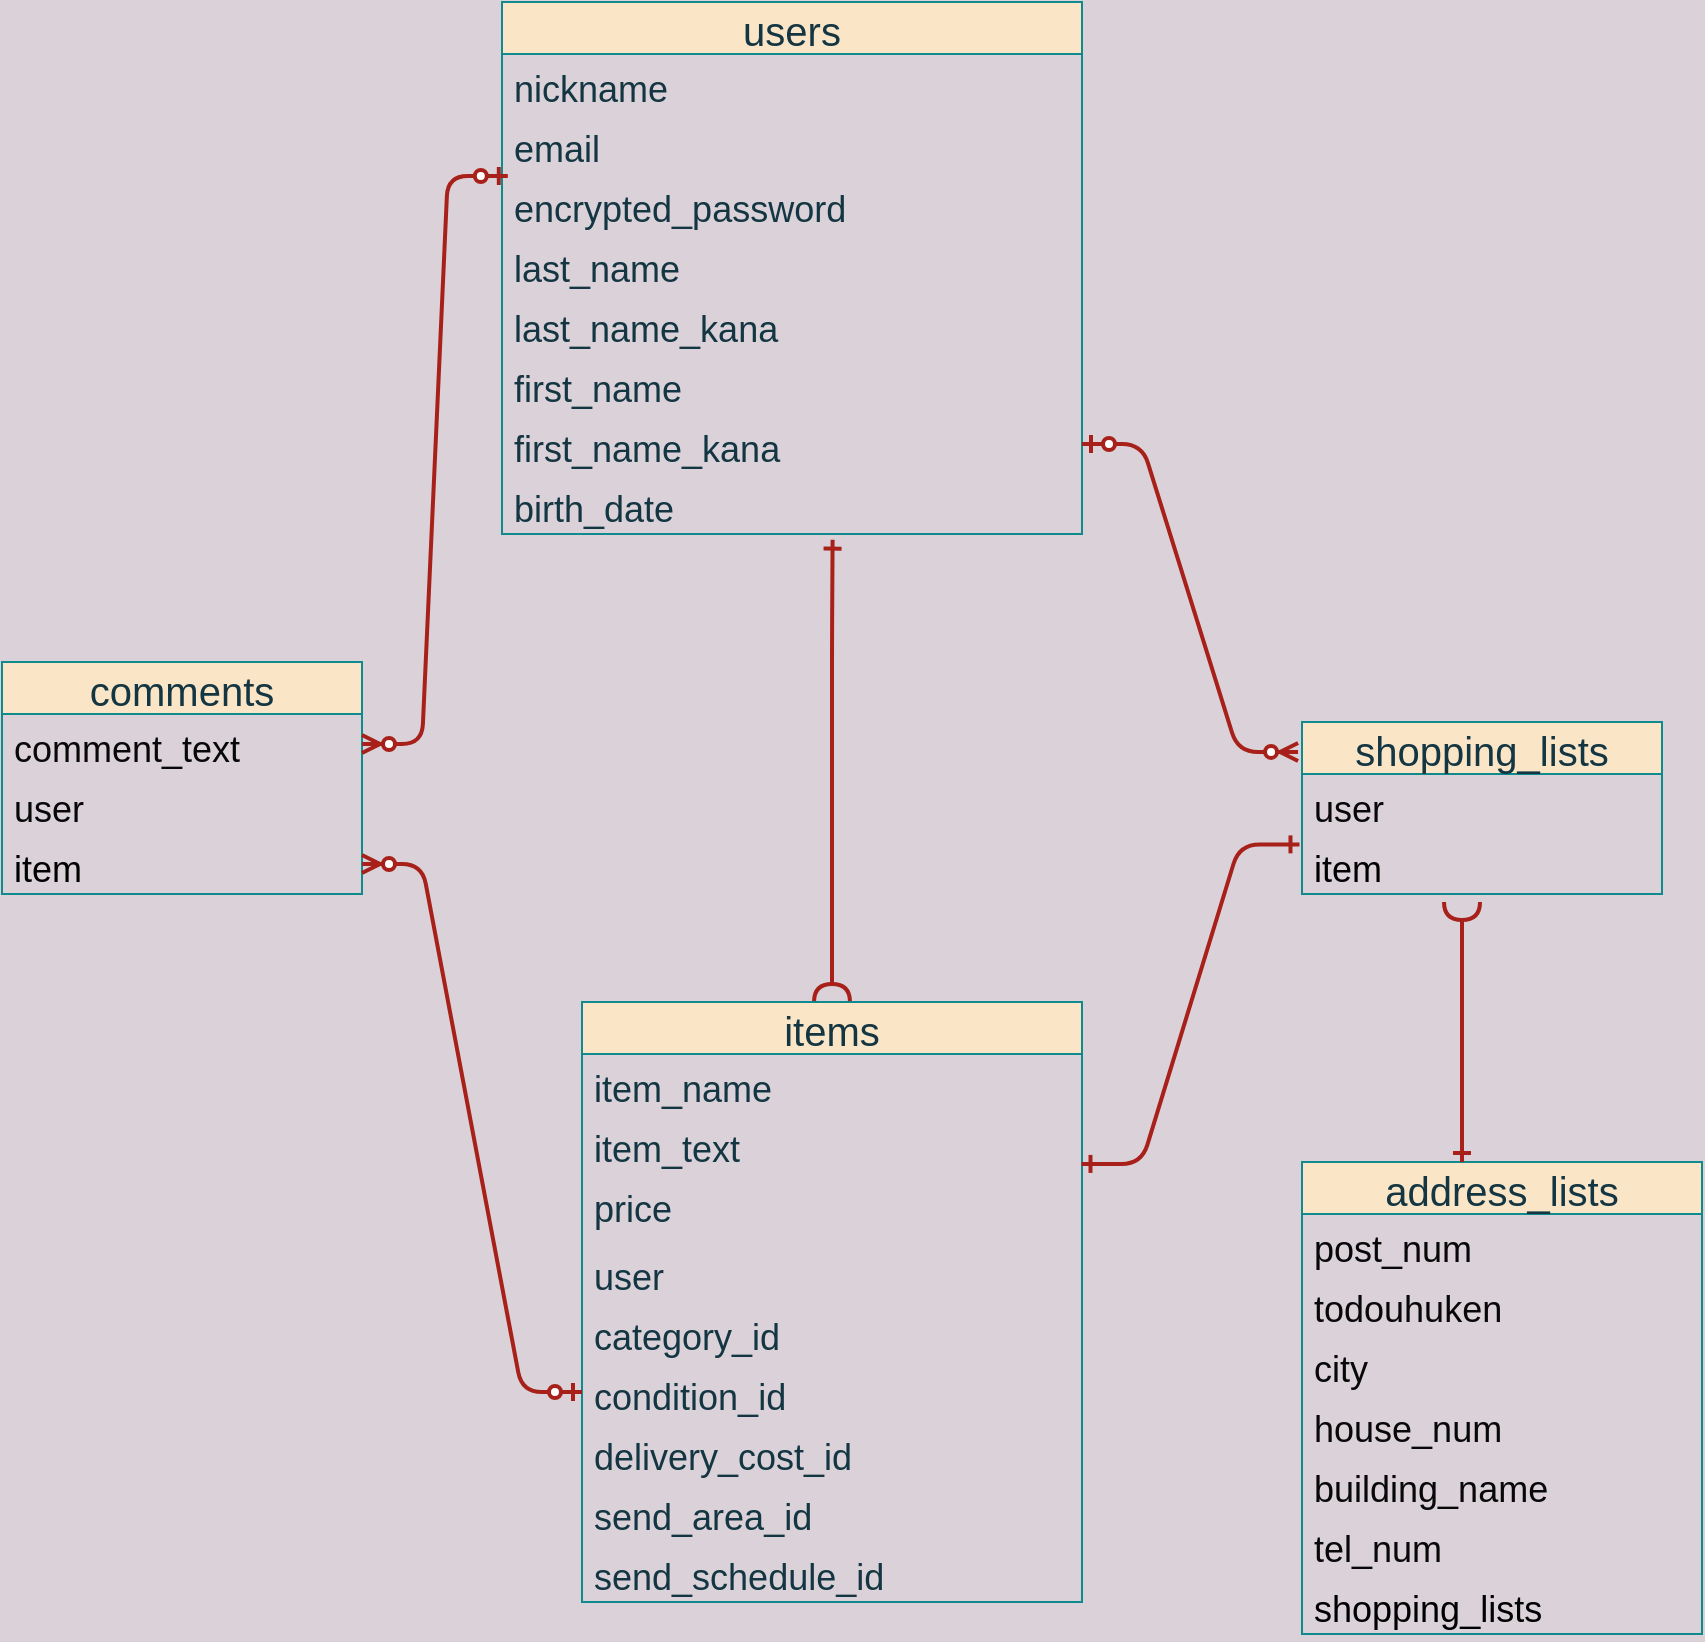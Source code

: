 <mxfile>
    <diagram id="GMLkdQR2ihGg5JDjmNVC" name="ページ1">
        <mxGraphModel dx="238" dy="800" grid="1" gridSize="10" guides="1" tooltips="1" connect="1" arrows="1" fold="1" page="1" pageScale="1" pageWidth="827" pageHeight="1169" background="#DAD2D8" math="0" shadow="0">
            <root>
                <mxCell id="0"/>
                <mxCell id="1" parent="0"/>
                <mxCell id="2" value="users" style="swimlane;fontStyle=0;childLayout=stackLayout;horizontal=1;startSize=26;horizontalStack=0;resizeParent=1;resizeParentMax=0;resizeLast=0;collapsible=1;marginBottom=0;align=center;fontSize=20;fillColor=#FAE5C7;strokeColor=#0F8B8D;fontColor=#143642;" vertex="1" parent="1">
                    <mxGeometry x="320" y="30" width="290" height="266" as="geometry"/>
                </mxCell>
                <mxCell id="3" value="nickname    &#10;" style="text;strokeColor=none;fillColor=none;spacingLeft=4;spacingRight=4;overflow=hidden;rotatable=0;points=[[0,0.5],[1,0.5]];portConstraint=eastwest;fontSize=18;fontColor=#143642;" vertex="1" parent="2">
                    <mxGeometry y="26" width="290" height="30" as="geometry"/>
                </mxCell>
                <mxCell id="72" value="email" style="text;strokeColor=none;fillColor=none;spacingLeft=4;spacingRight=4;overflow=hidden;rotatable=0;points=[[0,0.5],[1,0.5]];portConstraint=eastwest;fontSize=18;fontColor=#143642;" vertex="1" parent="2">
                    <mxGeometry y="56" width="290" height="30" as="geometry"/>
                </mxCell>
                <mxCell id="70" value="encrypted_password" style="text;strokeColor=none;fillColor=none;spacingLeft=4;spacingRight=4;overflow=hidden;rotatable=0;points=[[0,0.5],[1,0.5]];portConstraint=eastwest;fontSize=18;fontColor=#143642;" vertex="1" parent="2">
                    <mxGeometry y="86" width="290" height="30" as="geometry"/>
                </mxCell>
                <mxCell id="69" value="last_name" style="text;strokeColor=none;fillColor=none;spacingLeft=4;spacingRight=4;overflow=hidden;rotatable=0;points=[[0,0.5],[1,0.5]];portConstraint=eastwest;fontSize=18;fontColor=#143642;" vertex="1" parent="2">
                    <mxGeometry y="116" width="290" height="30" as="geometry"/>
                </mxCell>
                <mxCell id="68" value="last_name_kana " style="text;strokeColor=none;fillColor=none;spacingLeft=4;spacingRight=4;overflow=hidden;rotatable=0;points=[[0,0.5],[1,0.5]];portConstraint=eastwest;fontSize=18;fontColor=#143642;" vertex="1" parent="2">
                    <mxGeometry y="146" width="290" height="30" as="geometry"/>
                </mxCell>
                <mxCell id="67" value="first_name" style="text;strokeColor=none;fillColor=none;spacingLeft=4;spacingRight=4;overflow=hidden;rotatable=0;points=[[0,0.5],[1,0.5]];portConstraint=eastwest;fontSize=18;fontColor=#143642;" vertex="1" parent="2">
                    <mxGeometry y="176" width="290" height="30" as="geometry"/>
                </mxCell>
                <mxCell id="4" value="first_name_kana" style="text;strokeColor=none;fillColor=none;spacingLeft=4;spacingRight=4;overflow=hidden;rotatable=0;points=[[0,0.5],[1,0.5]];portConstraint=eastwest;fontSize=18;fontColor=#143642;" vertex="1" parent="2">
                    <mxGeometry y="206" width="290" height="30" as="geometry"/>
                </mxCell>
                <mxCell id="66" value="birth_date" style="text;strokeColor=none;fillColor=none;spacingLeft=4;spacingRight=4;overflow=hidden;rotatable=0;points=[[0,0.5],[1,0.5]];portConstraint=eastwest;fontSize=18;fontColor=#143642;" vertex="1" parent="2">
                    <mxGeometry y="236" width="290" height="30" as="geometry"/>
                </mxCell>
                <mxCell id="56" style="edgeStyle=orthogonalEdgeStyle;curved=0;rounded=1;sketch=0;orthogonalLoop=1;jettySize=auto;html=1;exitX=0.5;exitY=0;exitDx=0;exitDy=0;fontSize=18;fontColor=#000000;startArrow=halfCircle;startFill=0;endArrow=ERone;endFill=0;strokeColor=#A8201A;strokeWidth=2;fillColor=#FAE5C7;entryX=0.57;entryY=1.094;entryDx=0;entryDy=0;entryPerimeter=0;" edge="1" parent="1" source="6" target="66">
                    <mxGeometry relative="1" as="geometry">
                        <mxPoint x="485.01" y="328.01" as="targetPoint"/>
                        <Array as="points">
                            <mxPoint x="485" y="350"/>
                            <mxPoint x="485" y="350"/>
                        </Array>
                    </mxGeometry>
                </mxCell>
                <mxCell id="6" value="items" style="swimlane;fontStyle=0;childLayout=stackLayout;horizontal=1;startSize=26;horizontalStack=0;resizeParent=1;resizeParentMax=0;resizeLast=0;collapsible=1;marginBottom=0;align=center;fontSize=20;fillColor=#FAE5C7;strokeColor=#0F8B8D;fontColor=#143642;" vertex="1" parent="1">
                    <mxGeometry x="360" y="530" width="250" height="300" as="geometry"/>
                </mxCell>
                <mxCell id="7" value="item_name" style="text;strokeColor=none;fillColor=none;spacingLeft=4;spacingRight=4;overflow=hidden;rotatable=0;points=[[0,0.5],[1,0.5]];portConstraint=eastwest;fontSize=18;fontColor=#143642;" vertex="1" parent="6">
                    <mxGeometry y="26" width="250" height="30" as="geometry"/>
                </mxCell>
                <mxCell id="8" value="item_text" style="text;strokeColor=none;fillColor=none;spacingLeft=4;spacingRight=4;overflow=hidden;rotatable=0;points=[[0,0.5],[1,0.5]];portConstraint=eastwest;fontSize=18;fontColor=#143642;" vertex="1" parent="6">
                    <mxGeometry y="56" width="250" height="30" as="geometry"/>
                </mxCell>
                <mxCell id="9" value="price" style="text;strokeColor=none;fillColor=none;spacingLeft=4;spacingRight=4;overflow=hidden;rotatable=0;points=[[0,0.5],[1,0.5]];portConstraint=eastwest;fontSize=18;fontColor=#143642;" vertex="1" parent="6">
                    <mxGeometry y="86" width="250" height="34" as="geometry"/>
                </mxCell>
                <mxCell id="13" value="user" style="text;strokeColor=none;fillColor=none;spacingLeft=4;spacingRight=4;overflow=hidden;rotatable=0;points=[[0,0.5],[1,0.5]];portConstraint=eastwest;fontSize=18;fontColor=#143642;" vertex="1" parent="6">
                    <mxGeometry y="120" width="250" height="30" as="geometry"/>
                </mxCell>
                <mxCell id="12" value="category_id" style="text;strokeColor=none;fillColor=none;spacingLeft=4;spacingRight=4;overflow=hidden;rotatable=0;points=[[0,0.5],[1,0.5]];portConstraint=eastwest;fontSize=18;fontColor=#143642;" vertex="1" parent="6">
                    <mxGeometry y="150" width="250" height="30" as="geometry"/>
                </mxCell>
                <mxCell id="14" value="condition_id " style="text;strokeColor=none;fillColor=none;spacingLeft=4;spacingRight=4;overflow=hidden;rotatable=0;points=[[0,0.5],[1,0.5]];portConstraint=eastwest;fontSize=18;fontColor=#143642;" vertex="1" parent="6">
                    <mxGeometry y="180" width="250" height="30" as="geometry"/>
                </mxCell>
                <mxCell id="15" value="delivery_cost_id " style="text;strokeColor=none;fillColor=none;spacingLeft=4;spacingRight=4;overflow=hidden;rotatable=0;points=[[0,0.5],[1,0.5]];portConstraint=eastwest;fontSize=18;fontColor=#143642;" vertex="1" parent="6">
                    <mxGeometry y="210" width="250" height="30" as="geometry"/>
                </mxCell>
                <mxCell id="88" value="send_area_id " style="text;strokeColor=none;fillColor=none;spacingLeft=4;spacingRight=4;overflow=hidden;rotatable=0;points=[[0,0.5],[1,0.5]];portConstraint=eastwest;fontSize=18;fontColor=#143642;" vertex="1" parent="6">
                    <mxGeometry y="240" width="250" height="30" as="geometry"/>
                </mxCell>
                <mxCell id="18" value="send_schedule_id" style="text;strokeColor=none;fillColor=none;spacingLeft=4;spacingRight=4;overflow=hidden;rotatable=0;points=[[0,0.5],[1,0.5]];portConstraint=eastwest;fontSize=18;fontColor=#143642;" vertex="1" parent="6">
                    <mxGeometry y="270" width="250" height="30" as="geometry"/>
                </mxCell>
                <mxCell id="21" value="shopping_lists" style="swimlane;fontStyle=0;childLayout=stackLayout;horizontal=1;startSize=26;horizontalStack=0;resizeParent=1;resizeParentMax=0;resizeLast=0;collapsible=1;marginBottom=0;align=center;fontSize=20;rounded=0;sketch=0;fontColor=#143642;strokeColor=#0F8B8D;fillColor=#FAE5C7;" vertex="1" parent="1">
                    <mxGeometry x="720" y="390" width="180" height="86" as="geometry"/>
                </mxCell>
                <mxCell id="22" value="user" style="text;strokeColor=none;fillColor=none;spacingLeft=4;spacingRight=4;overflow=hidden;rotatable=0;points=[[0,0.5],[1,0.5]];portConstraint=eastwest;fontSize=18;fontColor=#080808;" vertex="1" parent="21">
                    <mxGeometry y="26" width="180" height="30" as="geometry"/>
                </mxCell>
                <mxCell id="24" value="item" style="text;strokeColor=none;fillColor=none;spacingLeft=4;spacingRight=4;overflow=hidden;rotatable=0;points=[[0,0.5],[1,0.5]];portConstraint=eastwest;fontSize=18;fontColor=#000000;" vertex="1" parent="21">
                    <mxGeometry y="56" width="180" height="30" as="geometry"/>
                </mxCell>
                <mxCell id="25" value="address_lists" style="swimlane;fontStyle=0;childLayout=stackLayout;horizontal=1;startSize=26;horizontalStack=0;resizeParent=1;resizeParentMax=0;resizeLast=0;collapsible=1;marginBottom=0;align=center;fontSize=20;rounded=0;sketch=0;fontColor=#143642;strokeColor=#0F8B8D;fillColor=#FAE5C7;" vertex="1" parent="1">
                    <mxGeometry x="720" y="610" width="200" height="236" as="geometry"/>
                </mxCell>
                <mxCell id="26" value="post_num" style="text;strokeColor=none;fillColor=none;spacingLeft=4;spacingRight=4;overflow=hidden;rotatable=0;points=[[0,0.5],[1,0.5]];portConstraint=eastwest;fontSize=18;fontColor=#080808;" vertex="1" parent="25">
                    <mxGeometry y="26" width="200" height="30" as="geometry"/>
                </mxCell>
                <mxCell id="92" value="todouhuken" style="text;strokeColor=none;fillColor=none;spacingLeft=4;spacingRight=4;overflow=hidden;rotatable=0;points=[[0,0.5],[1,0.5]];portConstraint=eastwest;fontSize=18;fontColor=#080808;" vertex="1" parent="25">
                    <mxGeometry y="56" width="200" height="30" as="geometry"/>
                </mxCell>
                <mxCell id="93" value="city" style="text;strokeColor=none;fillColor=none;spacingLeft=4;spacingRight=4;overflow=hidden;rotatable=0;points=[[0,0.5],[1,0.5]];portConstraint=eastwest;fontSize=18;fontColor=#080808;" vertex="1" parent="25">
                    <mxGeometry y="86" width="200" height="30" as="geometry"/>
                </mxCell>
                <mxCell id="94" value="house_num" style="text;strokeColor=none;fillColor=none;spacingLeft=4;spacingRight=4;overflow=hidden;rotatable=0;points=[[0,0.5],[1,0.5]];portConstraint=eastwest;fontSize=18;fontColor=#080808;" vertex="1" parent="25">
                    <mxGeometry y="116" width="200" height="30" as="geometry"/>
                </mxCell>
                <mxCell id="95" value="building_name" style="text;strokeColor=none;fillColor=none;spacingLeft=4;spacingRight=4;overflow=hidden;rotatable=0;points=[[0,0.5],[1,0.5]];portConstraint=eastwest;fontSize=18;fontColor=#080808;" vertex="1" parent="25">
                    <mxGeometry y="146" width="200" height="30" as="geometry"/>
                </mxCell>
                <mxCell id="96" value="tel_num" style="text;strokeColor=none;fillColor=none;spacingLeft=4;spacingRight=4;overflow=hidden;rotatable=0;points=[[0,0.5],[1,0.5]];portConstraint=eastwest;fontSize=18;fontColor=#080808;" vertex="1" parent="25">
                    <mxGeometry y="176" width="200" height="30" as="geometry"/>
                </mxCell>
                <mxCell id="27" value="shopping_lists" style="text;strokeColor=none;fillColor=none;spacingLeft=4;spacingRight=4;overflow=hidden;rotatable=0;points=[[0,0.5],[1,0.5]];portConstraint=eastwest;fontSize=18;fontColor=#000000;" vertex="1" parent="25">
                    <mxGeometry y="206" width="200" height="30" as="geometry"/>
                </mxCell>
                <mxCell id="59" value="" style="edgeStyle=entityRelationEdgeStyle;fontSize=12;html=1;endArrow=ERzeroToMany;startArrow=ERzeroToOne;fontColor=#000000;strokeColor=#A8201A;strokeWidth=2;fillColor=#FAE5C7;exitX=1;exitY=0.5;exitDx=0;exitDy=0;entryX=-0.011;entryY=0.174;entryDx=0;entryDy=0;entryPerimeter=0;" edge="1" parent="1" source="4" target="21">
                    <mxGeometry width="100" height="100" relative="1" as="geometry">
                        <mxPoint x="360" y="410" as="sourcePoint"/>
                        <mxPoint x="460" y="310" as="targetPoint"/>
                    </mxGeometry>
                </mxCell>
                <mxCell id="60" value="" style="edgeStyle=entityRelationEdgeStyle;fontSize=12;html=1;endArrow=ERone;startArrow=ERone;fontColor=#000000;strokeColor=#A8201A;strokeWidth=2;fillColor=#FAE5C7;exitX=0.999;exitY=0.832;exitDx=0;exitDy=0;exitPerimeter=0;endFill=0;startFill=0;entryX=-0.007;entryY=0.173;entryDx=0;entryDy=0;entryPerimeter=0;" edge="1" parent="1" source="8" target="24">
                    <mxGeometry width="100" height="100" relative="1" as="geometry">
                        <mxPoint x="293" y="331" as="sourcePoint"/>
                        <mxPoint x="350" y="331" as="targetPoint"/>
                    </mxGeometry>
                </mxCell>
                <mxCell id="79" value="comments" style="swimlane;fontStyle=0;childLayout=stackLayout;horizontal=1;startSize=26;horizontalStack=0;resizeParent=1;resizeParentMax=0;resizeLast=0;collapsible=1;marginBottom=0;align=center;fontSize=20;rounded=0;sketch=0;fontColor=#143642;strokeColor=#0F8B8D;fillColor=#FAE5C7;" vertex="1" parent="1">
                    <mxGeometry x="70" y="360" width="180" height="116" as="geometry"/>
                </mxCell>
                <mxCell id="82" value="comment_text" style="text;strokeColor=none;fillColor=none;spacingLeft=4;spacingRight=4;overflow=hidden;rotatable=0;points=[[0,0.5],[1,0.5]];portConstraint=eastwest;fontSize=18;fontColor=#080808;" vertex="1" parent="79">
                    <mxGeometry y="26" width="180" height="30" as="geometry"/>
                </mxCell>
                <mxCell id="80" value="user" style="text;strokeColor=none;fillColor=none;spacingLeft=4;spacingRight=4;overflow=hidden;rotatable=0;points=[[0,0.5],[1,0.5]];portConstraint=eastwest;fontSize=18;fontColor=#080808;" vertex="1" parent="79">
                    <mxGeometry y="56" width="180" height="30" as="geometry"/>
                </mxCell>
                <mxCell id="81" value="item" style="text;strokeColor=none;fillColor=none;spacingLeft=4;spacingRight=4;overflow=hidden;rotatable=0;points=[[0,0.5],[1,0.5]];portConstraint=eastwest;fontSize=18;fontColor=#000000;" vertex="1" parent="79">
                    <mxGeometry y="86" width="180" height="30" as="geometry"/>
                </mxCell>
                <mxCell id="83" style="edgeStyle=orthogonalEdgeStyle;curved=0;rounded=1;sketch=0;orthogonalLoop=1;jettySize=auto;html=1;fontSize=18;fontColor=#000000;startArrow=halfCircle;startFill=0;endArrow=ERone;endFill=0;strokeColor=#A8201A;strokeWidth=2;fillColor=#FAE5C7;" edge="1" parent="1">
                    <mxGeometry relative="1" as="geometry">
                        <mxPoint x="800" y="610" as="targetPoint"/>
                        <mxPoint x="800" y="480" as="sourcePoint"/>
                        <Array as="points">
                            <mxPoint x="800" y="530"/>
                            <mxPoint x="800" y="530"/>
                        </Array>
                    </mxGeometry>
                </mxCell>
                <mxCell id="86" value="" style="edgeStyle=entityRelationEdgeStyle;fontSize=12;html=1;endArrow=ERzeroToMany;startArrow=ERzeroToOne;fontColor=#000000;strokeColor=#A8201A;strokeWidth=2;fillColor=#FAE5C7;exitX=0.01;exitY=0.033;exitDx=0;exitDy=0;exitPerimeter=0;entryX=1;entryY=0.5;entryDx=0;entryDy=0;" edge="1" parent="1" source="70" target="82">
                    <mxGeometry width="100" height="100" relative="1" as="geometry">
                        <mxPoint x="258.02" y="183.964" as="sourcePoint"/>
                        <mxPoint x="220" y="370" as="targetPoint"/>
                    </mxGeometry>
                </mxCell>
                <mxCell id="87" value="" style="edgeStyle=entityRelationEdgeStyle;fontSize=12;html=1;endArrow=ERzeroToMany;startArrow=ERzeroToOne;fontColor=#000000;strokeColor=#A8201A;strokeWidth=2;fillColor=#FAE5C7;exitX=0;exitY=0.5;exitDx=0;exitDy=0;entryX=1;entryY=0.5;entryDx=0;entryDy=0;" edge="1" parent="1" source="14" target="81">
                    <mxGeometry width="100" height="100" relative="1" as="geometry">
                        <mxPoint x="332.9" y="170" as="sourcePoint"/>
                        <mxPoint x="260.0" y="424.01" as="targetPoint"/>
                    </mxGeometry>
                </mxCell>
            </root>
        </mxGraphModel>
    </diagram>
</mxfile>